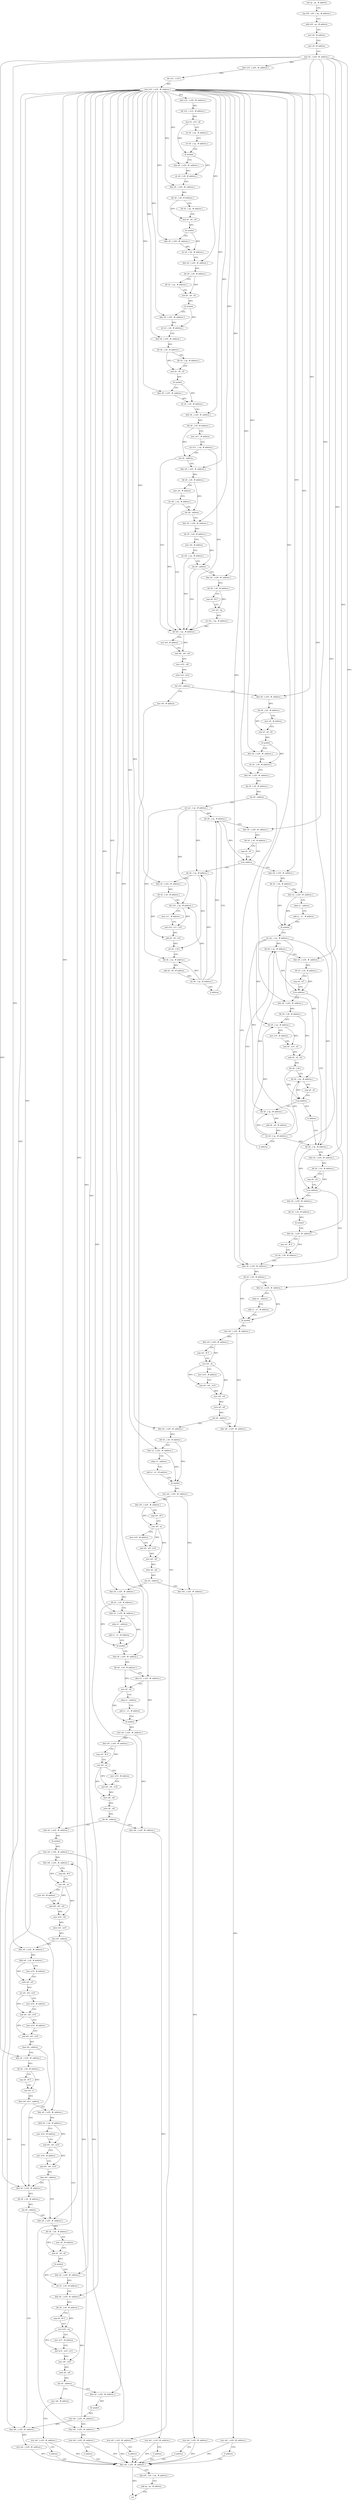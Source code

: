digraph "func" {
"4238660" [label = "sub sp , sp , # address" ]
"4238664" [label = "stp x29 , x30 , [ sp , # address ]" ]
"4238668" [label = "add x29 , sp , # address" ]
"4238672" [label = "mov x8 , # address" ]
"4238676" [label = "mov x9 , # address" ]
"4238680" [label = "stur x0 , [ x29 , #- address ]" ]
"4238684" [label = "ldur x10 , [ x29 , #- address ]" ]
"4238688" [label = "ldr x10 , [ x10 ]" ]
"4238692" [label = "stur x10 , [ x29 , #- address ]" ]
"4238696" [label = "ldur x10 , [ x29 , #- address ]" ]
"4238700" [label = "ldr x10 , [ x10 , # address ]" ]
"4238704" [label = "mul x0 , x10 , x8" ]
"4238708" [label = "str x8 , [ sp , # address ]" ]
"4238712" [label = "str x9 , [ sp , # address ]" ]
"4238716" [label = "bl symbol" ]
"4238720" [label = "ldur x8 , [ x29 , #- address ]" ]
"4238724" [label = "str x0 , [ x8 , # address ]" ]
"4238728" [label = "ldur x8 , [ x29 , #- address ]" ]
"4238732" [label = "ldr x8 , [ x8 , # address ]" ]
"4238736" [label = "ldr x9 , [ sp , # address ]" ]
"4238740" [label = "mul x0 , x8 , x9" ]
"4238744" [label = "bl symbol" ]
"4238748" [label = "ldur x8 , [ x29 , #- address ]" ]
"4238752" [label = "str x0 , [ x8 , # address ]" ]
"4238756" [label = "ldur x8 , [ x29 , #- address ]" ]
"4238760" [label = "ldr x8 , [ x8 , # address ]" ]
"4238764" [label = "ldr x9 , [ sp , # address ]" ]
"4238768" [label = "mul x0 , x8 , x9" ]
"4238772" [label = "bl symbol" ]
"4238776" [label = "ldur x8 , [ x29 , #- address ]" ]
"4238780" [label = "str x0 , [ x8 , # address ]" ]
"4238784" [label = "ldur x8 , [ x29 , #- address ]" ]
"4238788" [label = "ldr x8 , [ x8 , # address ]" ]
"4238792" [label = "ldr x9 , [ sp , # address ]" ]
"4238796" [label = "mul x0 , x8 , x9" ]
"4238800" [label = "bl symbol" ]
"4238804" [label = "ldur x8 , [ x29 , #- address ]" ]
"4238808" [label = "str x0 , [ x8 , # address ]" ]
"4238812" [label = "ldur x8 , [ x29 , #- address ]" ]
"4238816" [label = "ldr x8 , [ x8 , # address ]" ]
"4238820" [label = "mov w11 , # address" ]
"4238824" [label = "str w11 , [ sp , # address ]" ]
"4238828" [label = "cbz x8 , address" ]
"4238892" [label = "ldr w8 , [ sp , # address ]" ]
"4238832" [label = "ldur x8 , [ x29 , #- address ]" ]
"4238896" [label = "mov w9 , # address" ]
"4238900" [label = "and w8 , w8 , w9" ]
"4238904" [label = "mov w10 , w8" ]
"4238908" [label = "sxtw x10 , w10" ]
"4238912" [label = "cbz x10 , address" ]
"4238928" [label = "ldur x8 , [ x29 , #- address ]" ]
"4238916" [label = "mov w8 , # address" ]
"4238836" [label = "ldr x8 , [ x8 , # address ]" ]
"4238840" [label = "mov w9 , # address" ]
"4238844" [label = "str w9 , [ sp , # address ]" ]
"4238848" [label = "cbz x8 , address" ]
"4238852" [label = "ldur x8 , [ x29 , #- address ]" ]
"4238932" [label = "ldr x8 , [ x8 , # address ]" ]
"4238936" [label = "mov x9 , # address" ]
"4238940" [label = "mul x0 , x8 , x9" ]
"4238944" [label = "bl symbol" ]
"4238948" [label = "ldur x8 , [ x29 , #- address ]" ]
"4238952" [label = "str x0 , [ x8 , # address ]" ]
"4238956" [label = "ldur x8 , [ x29 , #- address ]" ]
"4238960" [label = "ldr x8 , [ x8 , # address ]" ]
"4238964" [label = "cbz x8 , address" ]
"4239192" [label = "ldur x8 , [ x29 , #- address ]" ]
"4238968" [label = "str xzr , [ sp , # address ]" ]
"4238920" [label = "stur w8 , [ x29 , #- address ]" ]
"4238924" [label = "b address" ]
"4239688" [label = "ldur w0 , [ x29 , #- address ]" ]
"4238856" [label = "ldr x8 , [ x8 , # address ]" ]
"4238860" [label = "mov w9 , # address" ]
"4238864" [label = "str w9 , [ sp , # address ]" ]
"4238868" [label = "cbz x8 , address" ]
"4238872" [label = "ldur x8 , [ x29 , #- address ]" ]
"4239196" [label = "ldr x0 , [ x8 , # address ]" ]
"4239200" [label = "ldur x2 , [ x29 , #- address ]" ]
"4239204" [label = "adrp x1 , address" ]
"4239208" [label = "add x1 , x1 , # address" ]
"4239212" [label = "bl symbol" ]
"4239216" [label = "stur w0 , [ x29 , #- address ]" ]
"4239220" [label = "ldur w9 , [ x29 , #- address ]" ]
"4239224" [label = "cmp w9 , # 0" ]
"4239228" [label = "cset w9 , ne" ]
"4239232" [label = "mov w10 , # address" ]
"4239236" [label = "and w9 , w9 , w10" ]
"4239240" [label = "mov w8 , w9" ]
"4239244" [label = "sxtw x8 , w8" ]
"4239248" [label = "cbz x8 , address" ]
"4239264" [label = "ldur x8 , [ x29 , #- address ]" ]
"4239252" [label = "ldur w8 , [ x29 , #- address ]" ]
"4238972" [label = "ldr x8 , [ sp , # address ]" ]
"4239692" [label = "ldp x29 , x30 , [ sp , # address ]" ]
"4239696" [label = "add sp , sp , # address" ]
"4239700" [label = "ret" ]
"4238876" [label = "ldr x8 , [ x8 , # address ]" ]
"4238880" [label = "cmp x8 , # 0" ]
"4238884" [label = "cset w9 , eq" ]
"4238888" [label = "str w9 , [ sp , # address ]" ]
"4239268" [label = "ldr x0 , [ x8 , # address ]" ]
"4239272" [label = "ldur x2 , [ x29 , #- address ]" ]
"4239276" [label = "adrp x1 , address" ]
"4239280" [label = "add x1 , x1 , # address" ]
"4239284" [label = "bl symbol" ]
"4239288" [label = "stur w0 , [ x29 , #- address ]" ]
"4239292" [label = "ldur w9 , [ x29 , #- address ]" ]
"4239296" [label = "cmp w9 , # 0" ]
"4239300" [label = "cset w9 , ne" ]
"4239304" [label = "mov w10 , # address" ]
"4239308" [label = "and w9 , w9 , w10" ]
"4239312" [label = "mov w8 , w9" ]
"4239316" [label = "sxtw x8 , w8" ]
"4239320" [label = "cbz x8 , address" ]
"4239336" [label = "ldur x8 , [ x29 , #- address ]" ]
"4239324" [label = "ldur w8 , [ x29 , #- address ]" ]
"4239256" [label = "stur w8 , [ x29 , #- address ]" ]
"4239260" [label = "b address" ]
"4239040" [label = "ldur x8 , [ x29 , #- address ]" ]
"4239044" [label = "ldr x0 , [ x8 , # address ]" ]
"4239048" [label = "ldur x2 , [ x29 , #- address ]" ]
"4239052" [label = "adrp x1 , address" ]
"4239056" [label = "add x1 , x1 , # address" ]
"4239060" [label = "bl symbol" ]
"4239064" [label = "str xzr , [ sp , # address ]" ]
"4239068" [label = "ldr x8 , [ sp , # address ]" ]
"4238992" [label = "ldr x8 , [ sp , # address ]" ]
"4238996" [label = "ldur x9 , [ x29 , #- address ]" ]
"4239000" [label = "ldr x9 , [ x9 , # address ]" ]
"4239004" [label = "ldr x10 , [ sp , # address ]" ]
"4239008" [label = "mov x11 , # address" ]
"4239012" [label = "mul x10 , x11 , x10" ]
"4239016" [label = "add x9 , x9 , x10" ]
"4239020" [label = "str x8 , [ x9 ]" ]
"4239024" [label = "ldr x8 , [ sp , # address ]" ]
"4239028" [label = "add x8 , x8 , # address" ]
"4239032" [label = "str x8 , [ sp , # address ]" ]
"4239036" [label = "b address" ]
"4239340" [label = "ldr x0 , [ x8 , # address ]" ]
"4239344" [label = "ldur x2 , [ x29 , #- address ]" ]
"4239348" [label = "adrp x1 , address" ]
"4239352" [label = "add x1 , x1 , # address" ]
"4239356" [label = "bl symbol" ]
"4239360" [label = "ldur x8 , [ x29 , #- address ]" ]
"4239364" [label = "ldr x8 , [ x8 , # address ]" ]
"4239368" [label = "ldur x2 , [ x29 , #- address ]" ]
"4239372" [label = "mov x0 , x8" ]
"4239376" [label = "adrp x1 , address" ]
"4239380" [label = "add x1 , x1 , # address" ]
"4239384" [label = "bl symbol" ]
"4239388" [label = "stur w0 , [ x29 , #- address ]" ]
"4239392" [label = "ldur w9 , [ x29 , #- address ]" ]
"4239396" [label = "cmp w9 , # 0" ]
"4239400" [label = "cset w9 , ne" ]
"4239404" [label = "mov w10 , # address" ]
"4239408" [label = "and w9 , w9 , w10" ]
"4239412" [label = "mov w8 , w9" ]
"4239416" [label = "sxtw x8 , w8" ]
"4239420" [label = "cbz x8 , address" ]
"4239436" [label = "ldur x0 , [ x29 , #- address ]" ]
"4239424" [label = "ldur w8 , [ x29 , #- address ]" ]
"4239328" [label = "stur w8 , [ x29 , #- address ]" ]
"4239332" [label = "b address" ]
"4239148" [label = "ldr x8 , [ sp , # address ]" ]
"4239152" [label = "ldur x9 , [ x29 , #- address ]" ]
"4239156" [label = "ldr x9 , [ x9 , # address ]" ]
"4239160" [label = "cmp x8 , x9" ]
"4239164" [label = "b.ne address" ]
"4239168" [label = "ldur x8 , [ x29 , #- address ]" ]
"4239088" [label = "ldur x8 , [ x29 , #- address ]" ]
"4239092" [label = "ldr x8 , [ x8 , # address ]" ]
"4239096" [label = "ldr x9 , [ sp , # address ]" ]
"4239100" [label = "mov x10 , # address" ]
"4239104" [label = "mul x9 , x10 , x9" ]
"4239108" [label = "add x8 , x8 , x9" ]
"4239112" [label = "ldr x8 , [ x8 ]" ]
"4239116" [label = "ldr x9 , [ sp , # address ]" ]
"4239120" [label = "cmp x8 , x9" ]
"4239124" [label = "b.eq address" ]
"4239132" [label = "ldr x8 , [ sp , # address ]" ]
"4239128" [label = "b address" ]
"4238976" [label = "ldur x9 , [ x29 , #- address ]" ]
"4238980" [label = "ldr x9 , [ x9 , # address ]" ]
"4238984" [label = "cmp x8 , x9" ]
"4238988" [label = "b.hs address" ]
"4239440" [label = "bl symbol" ]
"4239444" [label = "stur w0 , [ x29 , #- address ]" ]
"4239448" [label = "ldur w8 , [ x29 , #- address ]" ]
"4239452" [label = "cmp w8 , # 0" ]
"4239456" [label = "cset w8 , ne" ]
"4239460" [label = "mov w9 , # address" ]
"4239464" [label = "and w8 , w8 , w9" ]
"4239468" [label = "mov w10 , w8" ]
"4239472" [label = "sxtw x10 , w10" ]
"4239476" [label = "cbz x10 , address" ]
"4239492" [label = "ldur x8 , [ x29 , #- address ]" ]
"4239480" [label = "ldur w8 , [ x29 , #- address ]" ]
"4239428" [label = "stur w8 , [ x29 , #- address ]" ]
"4239432" [label = "b address" ]
"4239172" [label = "ldr x0 , [ x8 , # address ]" ]
"4239176" [label = "bl symbol" ]
"4239180" [label = "ldur x8 , [ x29 , #- address ]" ]
"4239184" [label = "mov x9 , # 0" ]
"4239188" [label = "str x9 , [ x8 , # address ]" ]
"4239136" [label = "add x8 , x8 , # address" ]
"4239140" [label = "str x8 , [ sp , # address ]" ]
"4239144" [label = "b address" ]
"4239496" [label = "ldrb w9 , [ x8 , # address ]" ]
"4239500" [label = "mov w10 , # address" ]
"4239504" [label = "uxtb w9 , w9" ]
"4239508" [label = "lsr w9 , w9 , w10" ]
"4239512" [label = "mov w10 , # address" ]
"4239516" [label = "and w9 , w9 , w10" ]
"4239520" [label = "mov w10 , # address" ]
"4239524" [label = "and w9 , w9 , w10" ]
"4239528" [label = "cbnz w9 , address" ]
"4239580" [label = "ldur x8 , [ x29 , #- address ]" ]
"4239532" [label = "ldur x8 , [ x29 , #- address ]" ]
"4239484" [label = "stur w8 , [ x29 , #- address ]" ]
"4239488" [label = "b address" ]
"4239072" [label = "ldur x9 , [ x29 , #- address ]" ]
"4239076" [label = "ldr x9 , [ x9 , # address ]" ]
"4239080" [label = "cmp x8 , x9" ]
"4239084" [label = "b.hs address" ]
"4239584" [label = "ldr x8 , [ x8 , # address ]" ]
"4239588" [label = "cbz x8 , address" ]
"4239680" [label = "ldur w8 , [ x29 , #- address ]" ]
"4239592" [label = "ldur x8 , [ x29 , #- address ]" ]
"4239536" [label = "ldr x8 , [ x8 , # address ]" ]
"4239540" [label = "cmp x8 , # 0" ]
"4239544" [label = "cset w9 , ls" ]
"4239548" [label = "tbnz w9 , # 0 , address" ]
"4239552" [label = "ldur x8 , [ x29 , #- address ]" ]
"4239684" [label = "stur w8 , [ x29 , #- address ]" ]
"4239596" [label = "ldr x8 , [ x8 , # address ]" ]
"4239600" [label = "mov x9 , # address" ]
"4239604" [label = "mul x0 , x8 , x9" ]
"4239608" [label = "bl symbol" ]
"4239612" [label = "ldur x8 , [ x29 , #- address ]" ]
"4239616" [label = "str x0 , [ x8 , # address ]" ]
"4239620" [label = "ldur x8 , [ x29 , #- address ]" ]
"4239624" [label = "ldr x8 , [ x8 , # address ]" ]
"4239628" [label = "cmp x8 , # 0" ]
"4239632" [label = "cset w10 , eq" ]
"4239636" [label = "mov w11 , # address" ]
"4239640" [label = "and w10 , w10 , w11" ]
"4239644" [label = "mov w8 , w10" ]
"4239648" [label = "sxtw x8 , w8" ]
"4239652" [label = "cbz x8 , address" ]
"4239668" [label = "ldur x0 , [ x29 , #- address ]" ]
"4239656" [label = "mov w8 , # address" ]
"4239556" [label = "ldrb w9 , [ x8 , # address ]" ]
"4239560" [label = "mov w10 , # address" ]
"4239564" [label = "and w9 , w9 , w10" ]
"4239568" [label = "mov w10 , # address" ]
"4239572" [label = "and w9 , w9 , w10" ]
"4239576" [label = "cbnz w9 , address" ]
"4239672" [label = "bl symbol" ]
"4239676" [label = "stur w0 , [ x29 , #- address ]" ]
"4239660" [label = "stur w8 , [ x29 , #- address ]" ]
"4239664" [label = "b address" ]
"4238660" -> "4238664" [ label = "CFG" ]
"4238664" -> "4238668" [ label = "CFG" ]
"4238668" -> "4238672" [ label = "CFG" ]
"4238672" -> "4238676" [ label = "CFG" ]
"4238676" -> "4238680" [ label = "CFG" ]
"4238680" -> "4238684" [ label = "DFG" ]
"4238680" -> "4238928" [ label = "DFG" ]
"4238680" -> "4239200" [ label = "DFG" ]
"4238680" -> "4238976" [ label = "DFG" ]
"4238680" -> "4239072" [ label = "DFG" ]
"4238680" -> "4239152" [ label = "DFG" ]
"4238680" -> "4239492" [ label = "DFG" ]
"4238680" -> "4239532" [ label = "DFG" ]
"4238684" -> "4238688" [ label = "DFG" ]
"4238688" -> "4238692" [ label = "DFG" ]
"4238692" -> "4238696" [ label = "DFG" ]
"4238692" -> "4238720" [ label = "DFG" ]
"4238692" -> "4238728" [ label = "DFG" ]
"4238692" -> "4238748" [ label = "DFG" ]
"4238692" -> "4238756" [ label = "DFG" ]
"4238692" -> "4238776" [ label = "DFG" ]
"4238692" -> "4238784" [ label = "DFG" ]
"4238692" -> "4238804" [ label = "DFG" ]
"4238692" -> "4238812" [ label = "DFG" ]
"4238692" -> "4238832" [ label = "DFG" ]
"4238692" -> "4238948" [ label = "DFG" ]
"4238692" -> "4238956" [ label = "DFG" ]
"4238692" -> "4238852" [ label = "DFG" ]
"4238692" -> "4239192" [ label = "DFG" ]
"4238692" -> "4238872" [ label = "DFG" ]
"4238692" -> "4239040" [ label = "DFG" ]
"4238692" -> "4239048" [ label = "DFG" ]
"4238692" -> "4238996" [ label = "DFG" ]
"4238692" -> "4239264" [ label = "DFG" ]
"4238692" -> "4239272" [ label = "DFG" ]
"4238692" -> "4239088" [ label = "DFG" ]
"4238692" -> "4239168" [ label = "DFG" ]
"4238692" -> "4239180" [ label = "DFG" ]
"4238692" -> "4239336" [ label = "DFG" ]
"4238692" -> "4239344" [ label = "DFG" ]
"4238692" -> "4239360" [ label = "DFG" ]
"4238692" -> "4239368" [ label = "DFG" ]
"4238692" -> "4239436" [ label = "DFG" ]
"4238692" -> "4239580" [ label = "DFG" ]
"4238692" -> "4239592" [ label = "DFG" ]
"4238692" -> "4239612" [ label = "DFG" ]
"4238692" -> "4239620" [ label = "DFG" ]
"4238692" -> "4239552" [ label = "DFG" ]
"4238692" -> "4239668" [ label = "DFG" ]
"4238696" -> "4238700" [ label = "DFG" ]
"4238700" -> "4238704" [ label = "DFG" ]
"4238704" -> "4238708" [ label = "CFG" ]
"4238704" -> "4238716" [ label = "DFG" ]
"4238708" -> "4238712" [ label = "CFG" ]
"4238712" -> "4238716" [ label = "CFG" ]
"4238716" -> "4238720" [ label = "CFG" ]
"4238716" -> "4238724" [ label = "DFG" ]
"4238720" -> "4238724" [ label = "DFG" ]
"4238724" -> "4238728" [ label = "CFG" ]
"4238728" -> "4238732" [ label = "DFG" ]
"4238732" -> "4238736" [ label = "CFG" ]
"4238732" -> "4238740" [ label = "DFG" ]
"4238736" -> "4238740" [ label = "CFG" ]
"4238740" -> "4238744" [ label = "DFG" ]
"4238744" -> "4238748" [ label = "CFG" ]
"4238744" -> "4238752" [ label = "DFG" ]
"4238748" -> "4238752" [ label = "DFG" ]
"4238752" -> "4238756" [ label = "CFG" ]
"4238756" -> "4238760" [ label = "DFG" ]
"4238760" -> "4238764" [ label = "CFG" ]
"4238760" -> "4238768" [ label = "DFG" ]
"4238764" -> "4238768" [ label = "CFG" ]
"4238768" -> "4238772" [ label = "DFG" ]
"4238772" -> "4238776" [ label = "CFG" ]
"4238772" -> "4238780" [ label = "DFG" ]
"4238776" -> "4238780" [ label = "DFG" ]
"4238780" -> "4238784" [ label = "CFG" ]
"4238784" -> "4238788" [ label = "DFG" ]
"4238788" -> "4238792" [ label = "CFG" ]
"4238788" -> "4238796" [ label = "DFG" ]
"4238792" -> "4238796" [ label = "CFG" ]
"4238796" -> "4238800" [ label = "DFG" ]
"4238800" -> "4238804" [ label = "CFG" ]
"4238800" -> "4238808" [ label = "DFG" ]
"4238804" -> "4238808" [ label = "DFG" ]
"4238808" -> "4238812" [ label = "CFG" ]
"4238812" -> "4238816" [ label = "DFG" ]
"4238816" -> "4238820" [ label = "CFG" ]
"4238816" -> "4238828" [ label = "DFG" ]
"4238820" -> "4238824" [ label = "CFG" ]
"4238824" -> "4238828" [ label = "CFG" ]
"4238824" -> "4238892" [ label = "DFG" ]
"4238828" -> "4238892" [ label = "CFG" ]
"4238828" -> "4238832" [ label = "CFG" ]
"4238892" -> "4238896" [ label = "CFG" ]
"4238892" -> "4238900" [ label = "DFG" ]
"4238832" -> "4238836" [ label = "DFG" ]
"4238896" -> "4238900" [ label = "CFG" ]
"4238900" -> "4238904" [ label = "DFG" ]
"4238904" -> "4238908" [ label = "DFG" ]
"4238908" -> "4238912" [ label = "DFG" ]
"4238912" -> "4238928" [ label = "CFG" ]
"4238912" -> "4238916" [ label = "CFG" ]
"4238928" -> "4238932" [ label = "DFG" ]
"4238916" -> "4238920" [ label = "CFG" ]
"4238836" -> "4238840" [ label = "CFG" ]
"4238836" -> "4238848" [ label = "DFG" ]
"4238840" -> "4238844" [ label = "CFG" ]
"4238844" -> "4238848" [ label = "CFG" ]
"4238844" -> "4238892" [ label = "DFG" ]
"4238848" -> "4238892" [ label = "CFG" ]
"4238848" -> "4238852" [ label = "CFG" ]
"4238852" -> "4238856" [ label = "DFG" ]
"4238932" -> "4238936" [ label = "CFG" ]
"4238932" -> "4238940" [ label = "DFG" ]
"4238936" -> "4238940" [ label = "CFG" ]
"4238940" -> "4238944" [ label = "DFG" ]
"4238944" -> "4238948" [ label = "CFG" ]
"4238944" -> "4238952" [ label = "DFG" ]
"4238948" -> "4238952" [ label = "DFG" ]
"4238952" -> "4238956" [ label = "CFG" ]
"4238956" -> "4238960" [ label = "DFG" ]
"4238960" -> "4238964" [ label = "DFG" ]
"4238964" -> "4239192" [ label = "CFG" ]
"4238964" -> "4238968" [ label = "CFG" ]
"4239192" -> "4239196" [ label = "DFG" ]
"4238968" -> "4238972" [ label = "DFG" ]
"4238968" -> "4238992" [ label = "DFG" ]
"4238968" -> "4239004" [ label = "DFG" ]
"4238968" -> "4239024" [ label = "DFG" ]
"4238920" -> "4238924" [ label = "CFG" ]
"4238920" -> "4239688" [ label = "DFG" ]
"4238924" -> "4239688" [ label = "CFG" ]
"4239688" -> "4239692" [ label = "CFG" ]
"4239688" -> "4239700" [ label = "DFG" ]
"4238856" -> "4238860" [ label = "CFG" ]
"4238856" -> "4238868" [ label = "DFG" ]
"4238860" -> "4238864" [ label = "CFG" ]
"4238864" -> "4238868" [ label = "CFG" ]
"4238864" -> "4238892" [ label = "DFG" ]
"4238868" -> "4238892" [ label = "CFG" ]
"4238868" -> "4238872" [ label = "CFG" ]
"4238872" -> "4238876" [ label = "DFG" ]
"4239196" -> "4239200" [ label = "CFG" ]
"4239196" -> "4239212" [ label = "DFG" ]
"4239200" -> "4239204" [ label = "CFG" ]
"4239200" -> "4239212" [ label = "DFG" ]
"4239204" -> "4239208" [ label = "CFG" ]
"4239208" -> "4239212" [ label = "CFG" ]
"4239212" -> "4239216" [ label = "DFG" ]
"4239216" -> "4239220" [ label = "DFG" ]
"4239216" -> "4239252" [ label = "DFG" ]
"4239220" -> "4239224" [ label = "CFG" ]
"4239220" -> "4239228" [ label = "DFG" ]
"4239224" -> "4239228" [ label = "CFG" ]
"4239228" -> "4239232" [ label = "CFG" ]
"4239228" -> "4239236" [ label = "DFG" ]
"4239228" -> "4239240" [ label = "DFG" ]
"4239232" -> "4239236" [ label = "CFG" ]
"4239236" -> "4239240" [ label = "DFG" ]
"4239240" -> "4239244" [ label = "DFG" ]
"4239244" -> "4239248" [ label = "DFG" ]
"4239248" -> "4239264" [ label = "CFG" ]
"4239248" -> "4239252" [ label = "CFG" ]
"4239264" -> "4239268" [ label = "DFG" ]
"4239252" -> "4239256" [ label = "DFG" ]
"4238972" -> "4238976" [ label = "CFG" ]
"4238972" -> "4238988" [ label = "DFG" ]
"4239692" -> "4239696" [ label = "CFG" ]
"4239696" -> "4239700" [ label = "CFG" ]
"4238876" -> "4238880" [ label = "CFG" ]
"4238876" -> "4238884" [ label = "DFG" ]
"4238880" -> "4238884" [ label = "CFG" ]
"4238884" -> "4238888" [ label = "DFG" ]
"4238888" -> "4238892" [ label = "DFG" ]
"4239268" -> "4239272" [ label = "CFG" ]
"4239268" -> "4239284" [ label = "DFG" ]
"4239272" -> "4239276" [ label = "CFG" ]
"4239272" -> "4239284" [ label = "DFG" ]
"4239276" -> "4239280" [ label = "CFG" ]
"4239280" -> "4239284" [ label = "CFG" ]
"4239284" -> "4239288" [ label = "DFG" ]
"4239288" -> "4239292" [ label = "DFG" ]
"4239288" -> "4239324" [ label = "DFG" ]
"4239292" -> "4239296" [ label = "CFG" ]
"4239292" -> "4239300" [ label = "DFG" ]
"4239296" -> "4239300" [ label = "CFG" ]
"4239300" -> "4239304" [ label = "CFG" ]
"4239300" -> "4239308" [ label = "DFG" ]
"4239300" -> "4239312" [ label = "DFG" ]
"4239304" -> "4239308" [ label = "CFG" ]
"4239308" -> "4239312" [ label = "DFG" ]
"4239312" -> "4239316" [ label = "DFG" ]
"4239316" -> "4239320" [ label = "DFG" ]
"4239320" -> "4239336" [ label = "CFG" ]
"4239320" -> "4239324" [ label = "CFG" ]
"4239336" -> "4239340" [ label = "DFG" ]
"4239324" -> "4239328" [ label = "DFG" ]
"4239256" -> "4239260" [ label = "CFG" ]
"4239256" -> "4239688" [ label = "DFG" ]
"4239260" -> "4239688" [ label = "CFG" ]
"4239040" -> "4239044" [ label = "DFG" ]
"4239044" -> "4239048" [ label = "CFG" ]
"4239044" -> "4239060" [ label = "DFG" ]
"4239048" -> "4239052" [ label = "CFG" ]
"4239048" -> "4239060" [ label = "DFG" ]
"4239052" -> "4239056" [ label = "CFG" ]
"4239056" -> "4239060" [ label = "CFG" ]
"4239060" -> "4239064" [ label = "CFG" ]
"4239064" -> "4239068" [ label = "DFG" ]
"4239064" -> "4239148" [ label = "DFG" ]
"4239064" -> "4239096" [ label = "DFG" ]
"4239064" -> "4239116" [ label = "DFG" ]
"4239064" -> "4239132" [ label = "DFG" ]
"4239068" -> "4239072" [ label = "CFG" ]
"4239068" -> "4239084" [ label = "DFG" ]
"4238992" -> "4238996" [ label = "CFG" ]
"4238992" -> "4239020" [ label = "DFG" ]
"4238996" -> "4239000" [ label = "DFG" ]
"4239000" -> "4239004" [ label = "CFG" ]
"4239000" -> "4239016" [ label = "DFG" ]
"4239004" -> "4239008" [ label = "CFG" ]
"4239004" -> "4239012" [ label = "DFG" ]
"4239008" -> "4239012" [ label = "CFG" ]
"4239012" -> "4239016" [ label = "DFG" ]
"4239016" -> "4239020" [ label = "DFG" ]
"4239020" -> "4239024" [ label = "CFG" ]
"4239024" -> "4239028" [ label = "DFG" ]
"4239028" -> "4239032" [ label = "DFG" ]
"4239032" -> "4239036" [ label = "CFG" ]
"4239032" -> "4238972" [ label = "DFG" ]
"4239032" -> "4238992" [ label = "DFG" ]
"4239032" -> "4239004" [ label = "DFG" ]
"4239032" -> "4239024" [ label = "DFG" ]
"4239036" -> "4238972" [ label = "CFG" ]
"4239340" -> "4239344" [ label = "CFG" ]
"4239340" -> "4239356" [ label = "DFG" ]
"4239344" -> "4239348" [ label = "CFG" ]
"4239344" -> "4239356" [ label = "DFG" ]
"4239348" -> "4239352" [ label = "CFG" ]
"4239352" -> "4239356" [ label = "CFG" ]
"4239356" -> "4239360" [ label = "CFG" ]
"4239360" -> "4239364" [ label = "DFG" ]
"4239364" -> "4239368" [ label = "CFG" ]
"4239364" -> "4239372" [ label = "DFG" ]
"4239368" -> "4239372" [ label = "CFG" ]
"4239368" -> "4239384" [ label = "DFG" ]
"4239372" -> "4239376" [ label = "CFG" ]
"4239372" -> "4239384" [ label = "DFG" ]
"4239376" -> "4239380" [ label = "CFG" ]
"4239380" -> "4239384" [ label = "CFG" ]
"4239384" -> "4239388" [ label = "DFG" ]
"4239388" -> "4239392" [ label = "DFG" ]
"4239388" -> "4239424" [ label = "DFG" ]
"4239392" -> "4239396" [ label = "CFG" ]
"4239392" -> "4239400" [ label = "DFG" ]
"4239396" -> "4239400" [ label = "CFG" ]
"4239400" -> "4239404" [ label = "CFG" ]
"4239400" -> "4239408" [ label = "DFG" ]
"4239400" -> "4239412" [ label = "DFG" ]
"4239404" -> "4239408" [ label = "CFG" ]
"4239408" -> "4239412" [ label = "DFG" ]
"4239412" -> "4239416" [ label = "DFG" ]
"4239416" -> "4239420" [ label = "DFG" ]
"4239420" -> "4239436" [ label = "CFG" ]
"4239420" -> "4239424" [ label = "CFG" ]
"4239436" -> "4239440" [ label = "DFG" ]
"4239424" -> "4239428" [ label = "DFG" ]
"4239328" -> "4239332" [ label = "CFG" ]
"4239328" -> "4239688" [ label = "DFG" ]
"4239332" -> "4239688" [ label = "CFG" ]
"4239148" -> "4239152" [ label = "CFG" ]
"4239148" -> "4239164" [ label = "DFG" ]
"4239152" -> "4239156" [ label = "DFG" ]
"4239156" -> "4239160" [ label = "CFG" ]
"4239156" -> "4239164" [ label = "DFG" ]
"4239160" -> "4239164" [ label = "CFG" ]
"4239164" -> "4239192" [ label = "CFG" ]
"4239164" -> "4239168" [ label = "CFG" ]
"4239168" -> "4239172" [ label = "DFG" ]
"4239088" -> "4239092" [ label = "DFG" ]
"4239092" -> "4239096" [ label = "CFG" ]
"4239092" -> "4239108" [ label = "DFG" ]
"4239096" -> "4239100" [ label = "CFG" ]
"4239096" -> "4239104" [ label = "DFG" ]
"4239100" -> "4239104" [ label = "CFG" ]
"4239104" -> "4239108" [ label = "DFG" ]
"4239108" -> "4239112" [ label = "DFG" ]
"4239112" -> "4239116" [ label = "CFG" ]
"4239112" -> "4239124" [ label = "DFG" ]
"4239116" -> "4239120" [ label = "CFG" ]
"4239116" -> "4239124" [ label = "DFG" ]
"4239120" -> "4239124" [ label = "CFG" ]
"4239124" -> "4239132" [ label = "CFG" ]
"4239124" -> "4239128" [ label = "CFG" ]
"4239132" -> "4239136" [ label = "DFG" ]
"4239128" -> "4239148" [ label = "CFG" ]
"4238976" -> "4238980" [ label = "DFG" ]
"4238980" -> "4238984" [ label = "CFG" ]
"4238980" -> "4238988" [ label = "DFG" ]
"4238984" -> "4238988" [ label = "CFG" ]
"4238988" -> "4239040" [ label = "CFG" ]
"4238988" -> "4238992" [ label = "CFG" ]
"4239440" -> "4239444" [ label = "DFG" ]
"4239444" -> "4239448" [ label = "DFG" ]
"4239444" -> "4239480" [ label = "DFG" ]
"4239444" -> "4239680" [ label = "DFG" ]
"4239448" -> "4239452" [ label = "CFG" ]
"4239448" -> "4239456" [ label = "DFG" ]
"4239452" -> "4239456" [ label = "CFG" ]
"4239456" -> "4239460" [ label = "CFG" ]
"4239456" -> "4239464" [ label = "DFG" ]
"4239456" -> "4239468" [ label = "DFG" ]
"4239460" -> "4239464" [ label = "CFG" ]
"4239464" -> "4239468" [ label = "DFG" ]
"4239468" -> "4239472" [ label = "DFG" ]
"4239472" -> "4239476" [ label = "DFG" ]
"4239476" -> "4239492" [ label = "CFG" ]
"4239476" -> "4239480" [ label = "CFG" ]
"4239492" -> "4239496" [ label = "DFG" ]
"4239480" -> "4239484" [ label = "DFG" ]
"4239428" -> "4239432" [ label = "CFG" ]
"4239428" -> "4239688" [ label = "DFG" ]
"4239432" -> "4239688" [ label = "CFG" ]
"4239172" -> "4239176" [ label = "DFG" ]
"4239176" -> "4239180" [ label = "CFG" ]
"4239180" -> "4239184" [ label = "CFG" ]
"4239180" -> "4239188" [ label = "DFG" ]
"4239184" -> "4239188" [ label = "CFG" ]
"4239188" -> "4239192" [ label = "CFG" ]
"4239136" -> "4239140" [ label = "DFG" ]
"4239140" -> "4239144" [ label = "CFG" ]
"4239140" -> "4239068" [ label = "DFG" ]
"4239140" -> "4239148" [ label = "DFG" ]
"4239140" -> "4239096" [ label = "DFG" ]
"4239140" -> "4239116" [ label = "DFG" ]
"4239140" -> "4239132" [ label = "DFG" ]
"4239144" -> "4239068" [ label = "CFG" ]
"4239496" -> "4239500" [ label = "CFG" ]
"4239496" -> "4239504" [ label = "DFG" ]
"4239500" -> "4239504" [ label = "CFG" ]
"4239504" -> "4239508" [ label = "DFG" ]
"4239508" -> "4239512" [ label = "CFG" ]
"4239508" -> "4239516" [ label = "DFG" ]
"4239512" -> "4239516" [ label = "CFG" ]
"4239516" -> "4239520" [ label = "CFG" ]
"4239516" -> "4239524" [ label = "DFG" ]
"4239520" -> "4239524" [ label = "CFG" ]
"4239524" -> "4239528" [ label = "DFG" ]
"4239528" -> "4239580" [ label = "CFG" ]
"4239528" -> "4239532" [ label = "CFG" ]
"4239580" -> "4239584" [ label = "DFG" ]
"4239532" -> "4239536" [ label = "DFG" ]
"4239484" -> "4239488" [ label = "CFG" ]
"4239484" -> "4239688" [ label = "DFG" ]
"4239488" -> "4239688" [ label = "CFG" ]
"4239072" -> "4239076" [ label = "DFG" ]
"4239076" -> "4239080" [ label = "CFG" ]
"4239076" -> "4239084" [ label = "DFG" ]
"4239080" -> "4239084" [ label = "CFG" ]
"4239084" -> "4239148" [ label = "CFG" ]
"4239084" -> "4239088" [ label = "CFG" ]
"4239584" -> "4239588" [ label = "DFG" ]
"4239588" -> "4239680" [ label = "CFG" ]
"4239588" -> "4239592" [ label = "CFG" ]
"4239680" -> "4239684" [ label = "DFG" ]
"4239592" -> "4239596" [ label = "DFG" ]
"4239536" -> "4239540" [ label = "CFG" ]
"4239536" -> "4239544" [ label = "DFG" ]
"4239540" -> "4239544" [ label = "CFG" ]
"4239544" -> "4239548" [ label = "DFG" ]
"4239548" -> "4239580" [ label = "CFG" ]
"4239548" -> "4239552" [ label = "CFG" ]
"4239552" -> "4239556" [ label = "DFG" ]
"4239684" -> "4239688" [ label = "DFG" ]
"4239596" -> "4239600" [ label = "CFG" ]
"4239596" -> "4239604" [ label = "DFG" ]
"4239600" -> "4239604" [ label = "CFG" ]
"4239604" -> "4239608" [ label = "DFG" ]
"4239608" -> "4239612" [ label = "CFG" ]
"4239608" -> "4239616" [ label = "DFG" ]
"4239612" -> "4239616" [ label = "DFG" ]
"4239616" -> "4239620" [ label = "CFG" ]
"4239620" -> "4239624" [ label = "DFG" ]
"4239624" -> "4239628" [ label = "CFG" ]
"4239624" -> "4239632" [ label = "DFG" ]
"4239628" -> "4239632" [ label = "CFG" ]
"4239632" -> "4239636" [ label = "CFG" ]
"4239632" -> "4239640" [ label = "DFG" ]
"4239632" -> "4239644" [ label = "DFG" ]
"4239636" -> "4239640" [ label = "CFG" ]
"4239640" -> "4239644" [ label = "DFG" ]
"4239644" -> "4239648" [ label = "DFG" ]
"4239648" -> "4239652" [ label = "DFG" ]
"4239652" -> "4239668" [ label = "CFG" ]
"4239652" -> "4239656" [ label = "CFG" ]
"4239668" -> "4239672" [ label = "DFG" ]
"4239656" -> "4239660" [ label = "CFG" ]
"4239556" -> "4239560" [ label = "CFG" ]
"4239556" -> "4239564" [ label = "DFG" ]
"4239560" -> "4239564" [ label = "CFG" ]
"4239564" -> "4239568" [ label = "CFG" ]
"4239564" -> "4239572" [ label = "DFG" ]
"4239568" -> "4239572" [ label = "CFG" ]
"4239572" -> "4239576" [ label = "DFG" ]
"4239576" -> "4239592" [ label = "CFG" ]
"4239576" -> "4239580" [ label = "CFG" ]
"4239672" -> "4239676" [ label = "DFG" ]
"4239676" -> "4239680" [ label = "DFG" ]
"4239676" -> "4239448" [ label = "DFG" ]
"4239676" -> "4239480" [ label = "DFG" ]
"4239660" -> "4239664" [ label = "CFG" ]
"4239660" -> "4239688" [ label = "DFG" ]
"4239664" -> "4239688" [ label = "CFG" ]
}

